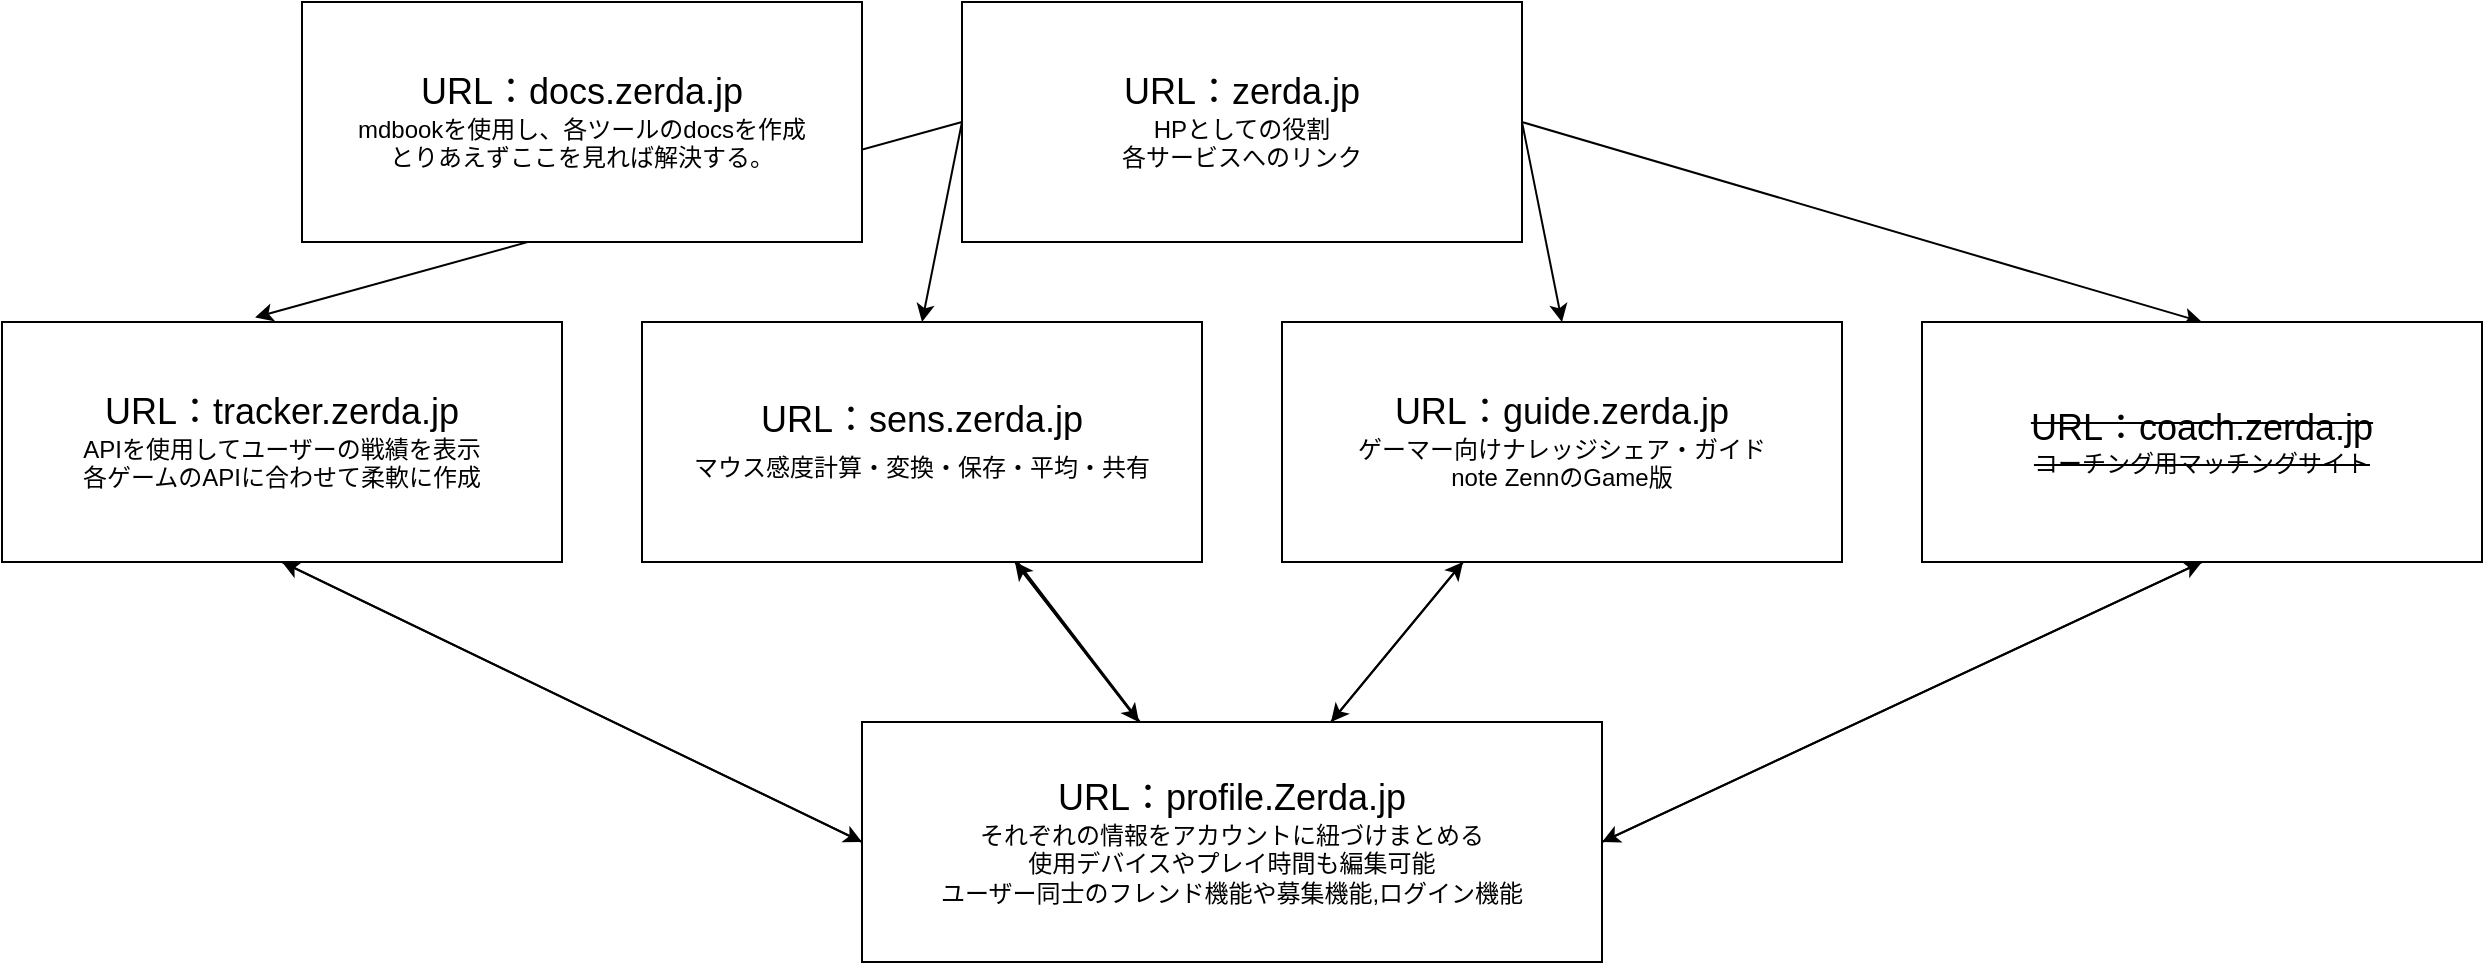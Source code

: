 <mxfile>
    <diagram id="prtHgNgQTEPvFCAcTncT" name="Page-1">
        <mxGraphModel dx="2710" dy="880" grid="1" gridSize="10" guides="1" tooltips="1" connect="1" arrows="1" fold="1" page="1" pageScale="1" pageWidth="827" pageHeight="1169" math="0" shadow="0">
            <root>
                <mxCell id="0"/>
                <mxCell id="1" parent="0"/>
                <mxCell id="9" style="edgeStyle=none;html=1;entryX=0.5;entryY=0;entryDx=0;entryDy=0;exitX=1;exitY=0.5;exitDx=0;exitDy=0;" parent="1" source="mDChOTRl_OUbyX4apc6L-1" target="2" edge="1">
                    <mxGeometry relative="1" as="geometry"/>
                </mxCell>
                <mxCell id="10" style="edgeStyle=none;html=1;entryX=0.5;entryY=0;entryDx=0;entryDy=0;exitX=0;exitY=0.5;exitDx=0;exitDy=0;" parent="1" source="mDChOTRl_OUbyX4apc6L-1" target="mDChOTRl_OUbyX4apc6L-7" edge="1">
                    <mxGeometry relative="1" as="geometry"/>
                </mxCell>
                <mxCell id="11" style="edgeStyle=none;html=1;entryX=0.5;entryY=0;entryDx=0;entryDy=0;exitX=1;exitY=0.5;exitDx=0;exitDy=0;" parent="1" source="mDChOTRl_OUbyX4apc6L-1" target="mDChOTRl_OUbyX4apc6L-11" edge="1">
                    <mxGeometry relative="1" as="geometry"/>
                </mxCell>
                <mxCell id="18" style="edgeStyle=none;html=1;entryX=0.452;entryY=-0.019;entryDx=0;entryDy=0;entryPerimeter=0;exitX=0;exitY=0.5;exitDx=0;exitDy=0;" edge="1" parent="1" source="mDChOTRl_OUbyX4apc6L-1" target="mDChOTRl_OUbyX4apc6L-2">
                    <mxGeometry relative="1" as="geometry"/>
                </mxCell>
                <mxCell id="mDChOTRl_OUbyX4apc6L-1" value="&lt;font style=&quot;font-size: 18px;&quot;&gt;URL：zerda.jp&lt;br&gt;&lt;/font&gt;HPとしての役割&lt;br&gt;各サービスへのリンク" style="rounded=0;whiteSpace=wrap;html=1;" parent="1" vertex="1">
                    <mxGeometry x="280" y="40" width="280" height="120" as="geometry"/>
                </mxCell>
                <mxCell id="6" style="edgeStyle=none;html=1;entryX=0;entryY=0.5;entryDx=0;entryDy=0;exitX=0.5;exitY=1;exitDx=0;exitDy=0;" parent="1" source="mDChOTRl_OUbyX4apc6L-2" target="mDChOTRl_OUbyX4apc6L-6" edge="1">
                    <mxGeometry relative="1" as="geometry"/>
                </mxCell>
                <mxCell id="mDChOTRl_OUbyX4apc6L-2" value="&lt;font style=&quot;font-size: 18px;&quot;&gt;URL：tracker.zerda.jp&lt;br&gt;&lt;/font&gt;APIを使用してユーザーの戦績を表示&lt;br&gt;各ゲームのAPIに合わせて柔軟に作成" style="rounded=0;whiteSpace=wrap;html=1;" parent="1" vertex="1">
                    <mxGeometry x="-200" y="200" width="280" height="120" as="geometry"/>
                </mxCell>
                <mxCell id="19" style="edgeStyle=none;html=1;entryX=0.5;entryY=1;entryDx=0;entryDy=0;exitX=0;exitY=0.5;exitDx=0;exitDy=0;" edge="1" parent="1" source="mDChOTRl_OUbyX4apc6L-6" target="mDChOTRl_OUbyX4apc6L-2">
                    <mxGeometry relative="1" as="geometry"/>
                </mxCell>
                <mxCell id="20" style="edgeStyle=none;html=1;entryX=0.5;entryY=1;entryDx=0;entryDy=0;exitX=1;exitY=0.5;exitDx=0;exitDy=0;" edge="1" parent="1" source="mDChOTRl_OUbyX4apc6L-6" target="mDChOTRl_OUbyX4apc6L-11">
                    <mxGeometry relative="1" as="geometry"/>
                </mxCell>
                <mxCell id="21" style="edgeStyle=none;html=1;" edge="1" parent="1" source="mDChOTRl_OUbyX4apc6L-6">
                    <mxGeometry relative="1" as="geometry">
                        <mxPoint x="300" y="310" as="targetPoint"/>
                    </mxGeometry>
                </mxCell>
                <mxCell id="22" style="edgeStyle=none;html=1;" edge="1" parent="1" source="mDChOTRl_OUbyX4apc6L-6" target="2">
                    <mxGeometry relative="1" as="geometry"/>
                </mxCell>
                <mxCell id="24" style="edgeStyle=none;html=1;" edge="1" parent="1" source="mDChOTRl_OUbyX4apc6L-6" target="mDChOTRl_OUbyX4apc6L-7">
                    <mxGeometry relative="1" as="geometry"/>
                </mxCell>
                <mxCell id="mDChOTRl_OUbyX4apc6L-6" value="&lt;font style=&quot;font-size: 18px;&quot;&gt;URL：profile.Zerda.jp&lt;br&gt;&lt;/font&gt;それぞれの情報をアカウントに紐づけまとめる&lt;br&gt;使用デバイスやプレイ時間も編集可能&lt;br&gt;ユーザー同士のフレンド機能や募集機能,ログイン機能" style="rounded=0;whiteSpace=wrap;html=1;" parent="1" vertex="1">
                    <mxGeometry x="230" y="400" width="370" height="120" as="geometry"/>
                </mxCell>
                <mxCell id="14" value="" style="edgeStyle=none;html=1;" edge="1" parent="1" source="mDChOTRl_OUbyX4apc6L-7" target="mDChOTRl_OUbyX4apc6L-6">
                    <mxGeometry relative="1" as="geometry"/>
                </mxCell>
                <mxCell id="mDChOTRl_OUbyX4apc6L-7" value="&lt;font style=&quot;&quot;&gt;URL：sens.zerda.jp&lt;br&gt;&lt;font style=&quot;font-size: 12px;&quot;&gt;マウス感度計算・変換・保存・平均・共有&lt;/font&gt;&lt;br&gt;&lt;/font&gt;" style="rounded=0;whiteSpace=wrap;html=1;fontSize=18;" parent="1" vertex="1">
                    <mxGeometry x="120" y="200" width="280" height="120" as="geometry"/>
                </mxCell>
                <mxCell id="8" style="edgeStyle=none;html=1;exitX=0.5;exitY=1;exitDx=0;exitDy=0;entryX=1;entryY=0.5;entryDx=0;entryDy=0;" parent="1" source="mDChOTRl_OUbyX4apc6L-11" edge="1" target="mDChOTRl_OUbyX4apc6L-6">
                    <mxGeometry relative="1" as="geometry">
                        <mxPoint x="560.0" y="460" as="targetPoint"/>
                    </mxGeometry>
                </mxCell>
                <mxCell id="mDChOTRl_OUbyX4apc6L-11" value="&lt;strike&gt;&lt;font style=&quot;font-size: 18px&quot;&gt;URL：coach.zerda.jp&lt;br&gt;&lt;/font&gt;コーチング用マッチングサイト&lt;/strike&gt;" style="rounded=0;whiteSpace=wrap;html=1;" parent="1" vertex="1">
                    <mxGeometry x="760" y="200" width="280" height="120" as="geometry"/>
                </mxCell>
                <mxCell id="15" value="" style="edgeStyle=none;html=1;" edge="1" parent="1" source="2" target="mDChOTRl_OUbyX4apc6L-6">
                    <mxGeometry relative="1" as="geometry"/>
                </mxCell>
                <mxCell id="2" value="&lt;font style=&quot;font-size: 18px&quot;&gt;URL：guide.zerda.jp&lt;br&gt;&lt;/font&gt;ゲーマー向けナレッジシェア・ガイド&lt;br&gt;note ZennのGame版" style="rounded=0;whiteSpace=wrap;html=1;" parent="1" vertex="1">
                    <mxGeometry x="440" y="200" width="280" height="120" as="geometry"/>
                </mxCell>
                <mxCell id="12" value="&lt;font style=&quot;font-size: 18px;&quot;&gt;URL：docs.zerda.jp&lt;br&gt;&lt;/font&gt;mdbookを使用し、各ツールのdocsを作成&lt;br&gt;とりあえずここを見れば解決する。" style="rounded=0;whiteSpace=wrap;html=1;" vertex="1" parent="1">
                    <mxGeometry x="-50" y="40" width="280" height="120" as="geometry"/>
                </mxCell>
            </root>
        </mxGraphModel>
    </diagram>
</mxfile>